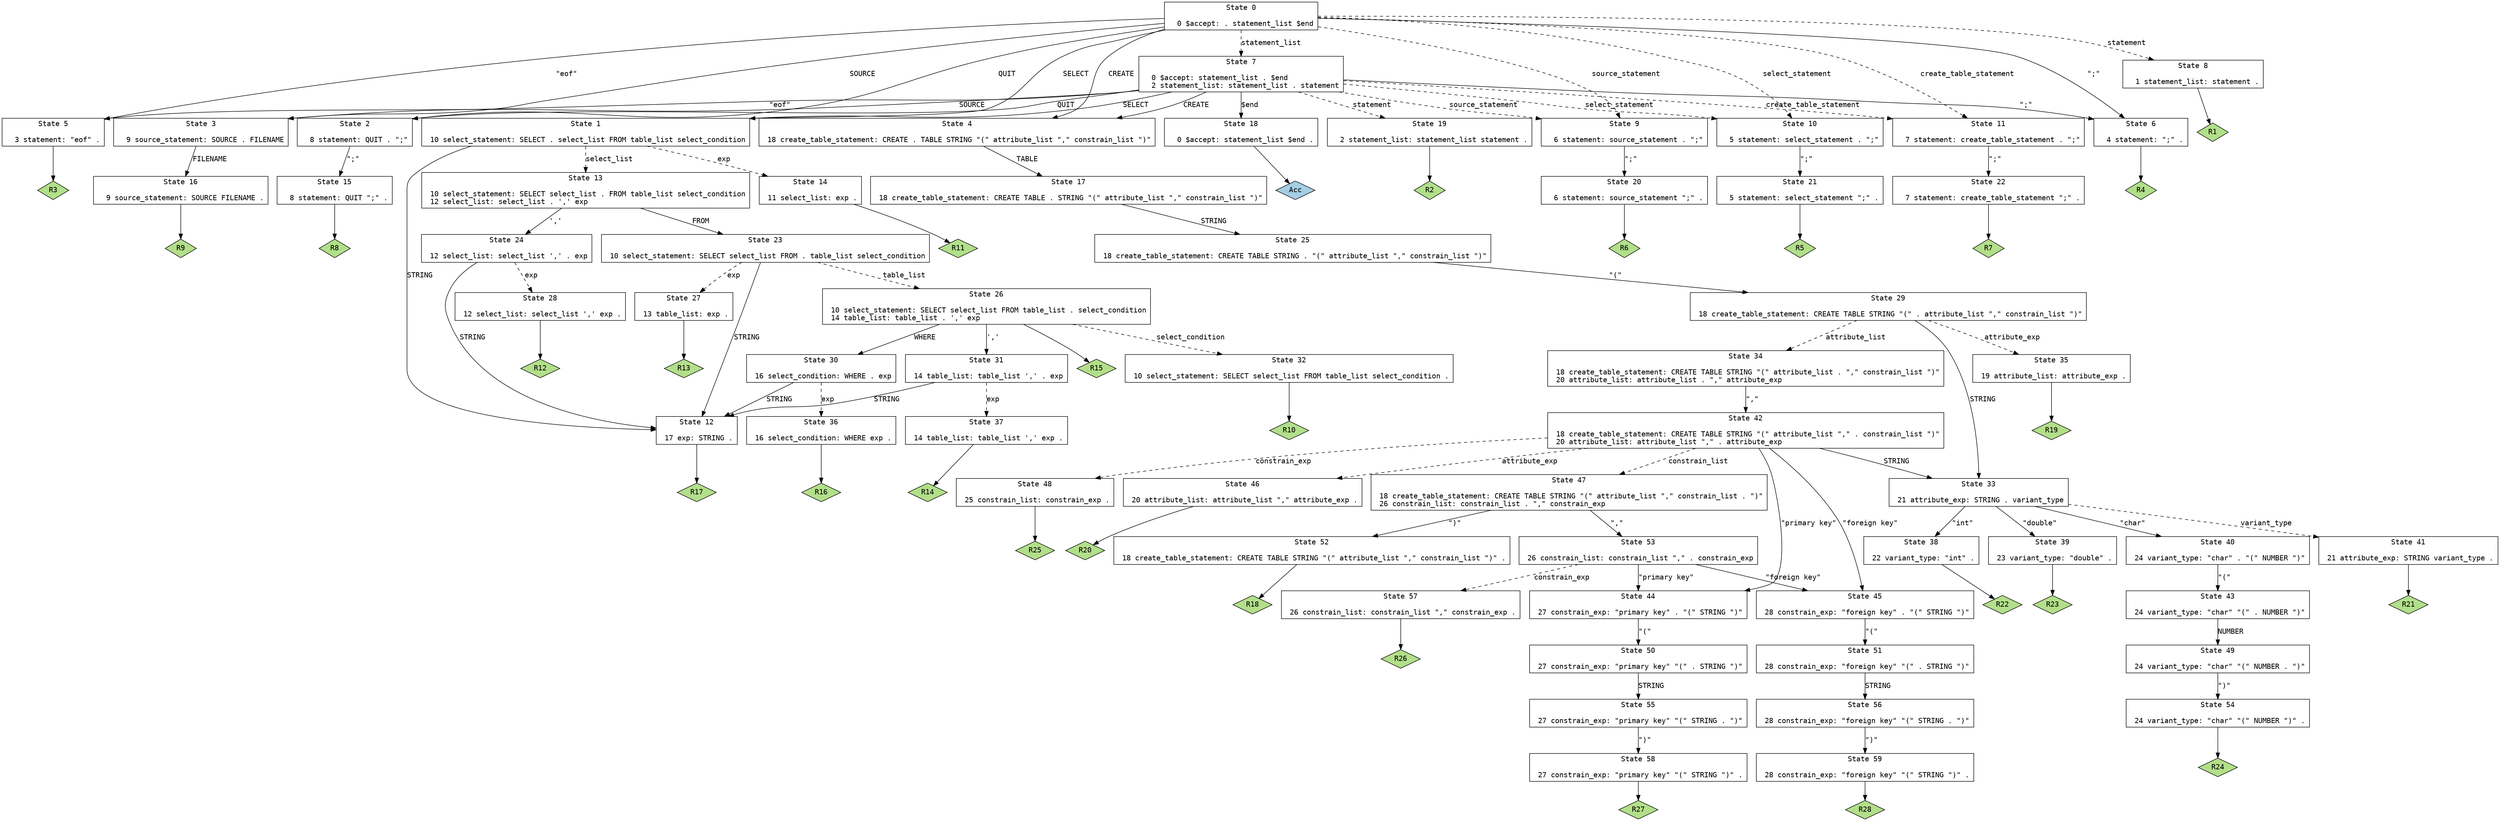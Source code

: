 // Generated by GNU Bison 3.3.2.
// Report bugs to <bug-bison@gnu.org>.
// Home page: <http://www.gnu.org/software/bison/>.

digraph "/Users/chenzhuo/Documents/ZJU/Courses/Grade2b/DBS/DM/compiler/parser.y"
{
  node [fontname = courier, shape = box, colorscheme = paired6]
  edge [fontname = courier]

  0 [label="State 0\n\l  0 $accept: . statement_list $end\l"]
  0 -> 1 [style=solid label="SELECT"]
  0 -> 2 [style=solid label="QUIT"]
  0 -> 3 [style=solid label="SOURCE"]
  0 -> 4 [style=solid label="CREATE"]
  0 -> 5 [style=solid label="\"eof\""]
  0 -> 6 [style=solid label="\";\""]
  0 -> 7 [style=dashed label="statement_list"]
  0 -> 8 [style=dashed label="statement"]
  0 -> 9 [style=dashed label="source_statement"]
  0 -> 10 [style=dashed label="select_statement"]
  0 -> 11 [style=dashed label="create_table_statement"]
  1 [label="State 1\n\l 10 select_statement: SELECT . select_list FROM table_list select_condition\l"]
  1 -> 12 [style=solid label="STRING"]
  1 -> 13 [style=dashed label="select_list"]
  1 -> 14 [style=dashed label="exp"]
  2 [label="State 2\n\l  8 statement: QUIT . \";\"\l"]
  2 -> 15 [style=solid label="\";\""]
  3 [label="State 3\n\l  9 source_statement: SOURCE . FILENAME\l"]
  3 -> 16 [style=solid label="FILENAME"]
  4 [label="State 4\n\l 18 create_table_statement: CREATE . TABLE STRING \"(\" attribute_list \",\" constrain_list \")\"\l"]
  4 -> 17 [style=solid label="TABLE"]
  5 [label="State 5\n\l  3 statement: \"eof\" .\l"]
  5 -> "5R3" [style=solid]
 "5R3" [label="R3", fillcolor=3, shape=diamond, style=filled]
  6 [label="State 6\n\l  4 statement: \";\" .\l"]
  6 -> "6R4" [style=solid]
 "6R4" [label="R4", fillcolor=3, shape=diamond, style=filled]
  7 [label="State 7\n\l  0 $accept: statement_list . $end\l  2 statement_list: statement_list . statement\l"]
  7 -> 18 [style=solid label="$end"]
  7 -> 1 [style=solid label="SELECT"]
  7 -> 2 [style=solid label="QUIT"]
  7 -> 3 [style=solid label="SOURCE"]
  7 -> 4 [style=solid label="CREATE"]
  7 -> 5 [style=solid label="\"eof\""]
  7 -> 6 [style=solid label="\";\""]
  7 -> 19 [style=dashed label="statement"]
  7 -> 9 [style=dashed label="source_statement"]
  7 -> 10 [style=dashed label="select_statement"]
  7 -> 11 [style=dashed label="create_table_statement"]
  8 [label="State 8\n\l  1 statement_list: statement .\l"]
  8 -> "8R1" [style=solid]
 "8R1" [label="R1", fillcolor=3, shape=diamond, style=filled]
  9 [label="State 9\n\l  6 statement: source_statement . \";\"\l"]
  9 -> 20 [style=solid label="\";\""]
  10 [label="State 10\n\l  5 statement: select_statement . \";\"\l"]
  10 -> 21 [style=solid label="\";\""]
  11 [label="State 11\n\l  7 statement: create_table_statement . \";\"\l"]
  11 -> 22 [style=solid label="\";\""]
  12 [label="State 12\n\l 17 exp: STRING .\l"]
  12 -> "12R17" [style=solid]
 "12R17" [label="R17", fillcolor=3, shape=diamond, style=filled]
  13 [label="State 13\n\l 10 select_statement: SELECT select_list . FROM table_list select_condition\l 12 select_list: select_list . ',' exp\l"]
  13 -> 23 [style=solid label="FROM"]
  13 -> 24 [style=solid label="','"]
  14 [label="State 14\n\l 11 select_list: exp .\l"]
  14 -> "14R11" [style=solid]
 "14R11" [label="R11", fillcolor=3, shape=diamond, style=filled]
  15 [label="State 15\n\l  8 statement: QUIT \";\" .\l"]
  15 -> "15R8" [style=solid]
 "15R8" [label="R8", fillcolor=3, shape=diamond, style=filled]
  16 [label="State 16\n\l  9 source_statement: SOURCE FILENAME .\l"]
  16 -> "16R9" [style=solid]
 "16R9" [label="R9", fillcolor=3, shape=diamond, style=filled]
  17 [label="State 17\n\l 18 create_table_statement: CREATE TABLE . STRING \"(\" attribute_list \",\" constrain_list \")\"\l"]
  17 -> 25 [style=solid label="STRING"]
  18 [label="State 18\n\l  0 $accept: statement_list $end .\l"]
  18 -> "18R0" [style=solid]
 "18R0" [label="Acc", fillcolor=1, shape=diamond, style=filled]
  19 [label="State 19\n\l  2 statement_list: statement_list statement .\l"]
  19 -> "19R2" [style=solid]
 "19R2" [label="R2", fillcolor=3, shape=diamond, style=filled]
  20 [label="State 20\n\l  6 statement: source_statement \";\" .\l"]
  20 -> "20R6" [style=solid]
 "20R6" [label="R6", fillcolor=3, shape=diamond, style=filled]
  21 [label="State 21\n\l  5 statement: select_statement \";\" .\l"]
  21 -> "21R5" [style=solid]
 "21R5" [label="R5", fillcolor=3, shape=diamond, style=filled]
  22 [label="State 22\n\l  7 statement: create_table_statement \";\" .\l"]
  22 -> "22R7" [style=solid]
 "22R7" [label="R7", fillcolor=3, shape=diamond, style=filled]
  23 [label="State 23\n\l 10 select_statement: SELECT select_list FROM . table_list select_condition\l"]
  23 -> 12 [style=solid label="STRING"]
  23 -> 26 [style=dashed label="table_list"]
  23 -> 27 [style=dashed label="exp"]
  24 [label="State 24\n\l 12 select_list: select_list ',' . exp\l"]
  24 -> 12 [style=solid label="STRING"]
  24 -> 28 [style=dashed label="exp"]
  25 [label="State 25\n\l 18 create_table_statement: CREATE TABLE STRING . \"(\" attribute_list \",\" constrain_list \")\"\l"]
  25 -> 29 [style=solid label="\"(\""]
  26 [label="State 26\n\l 10 select_statement: SELECT select_list FROM table_list . select_condition\l 14 table_list: table_list . ',' exp\l"]
  26 -> 30 [style=solid label="WHERE"]
  26 -> 31 [style=solid label="','"]
  26 -> 32 [style=dashed label="select_condition"]
  26 -> "26R15" [style=solid]
 "26R15" [label="R15", fillcolor=3, shape=diamond, style=filled]
  27 [label="State 27\n\l 13 table_list: exp .\l"]
  27 -> "27R13" [style=solid]
 "27R13" [label="R13", fillcolor=3, shape=diamond, style=filled]
  28 [label="State 28\n\l 12 select_list: select_list ',' exp .\l"]
  28 -> "28R12" [style=solid]
 "28R12" [label="R12", fillcolor=3, shape=diamond, style=filled]
  29 [label="State 29\n\l 18 create_table_statement: CREATE TABLE STRING \"(\" . attribute_list \",\" constrain_list \")\"\l"]
  29 -> 33 [style=solid label="STRING"]
  29 -> 34 [style=dashed label="attribute_list"]
  29 -> 35 [style=dashed label="attribute_exp"]
  30 [label="State 30\n\l 16 select_condition: WHERE . exp\l"]
  30 -> 12 [style=solid label="STRING"]
  30 -> 36 [style=dashed label="exp"]
  31 [label="State 31\n\l 14 table_list: table_list ',' . exp\l"]
  31 -> 12 [style=solid label="STRING"]
  31 -> 37 [style=dashed label="exp"]
  32 [label="State 32\n\l 10 select_statement: SELECT select_list FROM table_list select_condition .\l"]
  32 -> "32R10" [style=solid]
 "32R10" [label="R10", fillcolor=3, shape=diamond, style=filled]
  33 [label="State 33\n\l 21 attribute_exp: STRING . variant_type\l"]
  33 -> 38 [style=solid label="\"int\""]
  33 -> 39 [style=solid label="\"double\""]
  33 -> 40 [style=solid label="\"char\""]
  33 -> 41 [style=dashed label="variant_type"]
  34 [label="State 34\n\l 18 create_table_statement: CREATE TABLE STRING \"(\" attribute_list . \",\" constrain_list \")\"\l 20 attribute_list: attribute_list . \",\" attribute_exp\l"]
  34 -> 42 [style=solid label="\",\""]
  35 [label="State 35\n\l 19 attribute_list: attribute_exp .\l"]
  35 -> "35R19" [style=solid]
 "35R19" [label="R19", fillcolor=3, shape=diamond, style=filled]
  36 [label="State 36\n\l 16 select_condition: WHERE exp .\l"]
  36 -> "36R16" [style=solid]
 "36R16" [label="R16", fillcolor=3, shape=diamond, style=filled]
  37 [label="State 37\n\l 14 table_list: table_list ',' exp .\l"]
  37 -> "37R14" [style=solid]
 "37R14" [label="R14", fillcolor=3, shape=diamond, style=filled]
  38 [label="State 38\n\l 22 variant_type: \"int\" .\l"]
  38 -> "38R22" [style=solid]
 "38R22" [label="R22", fillcolor=3, shape=diamond, style=filled]
  39 [label="State 39\n\l 23 variant_type: \"double\" .\l"]
  39 -> "39R23" [style=solid]
 "39R23" [label="R23", fillcolor=3, shape=diamond, style=filled]
  40 [label="State 40\n\l 24 variant_type: \"char\" . \"(\" NUMBER \")\"\l"]
  40 -> 43 [style=solid label="\"(\""]
  41 [label="State 41\n\l 21 attribute_exp: STRING variant_type .\l"]
  41 -> "41R21" [style=solid]
 "41R21" [label="R21", fillcolor=3, shape=diamond, style=filled]
  42 [label="State 42\n\l 18 create_table_statement: CREATE TABLE STRING \"(\" attribute_list \",\" . constrain_list \")\"\l 20 attribute_list: attribute_list \",\" . attribute_exp\l"]
  42 -> 44 [style=solid label="\"primary key\""]
  42 -> 45 [style=solid label="\"foreign key\""]
  42 -> 33 [style=solid label="STRING"]
  42 -> 46 [style=dashed label="attribute_exp"]
  42 -> 47 [style=dashed label="constrain_list"]
  42 -> 48 [style=dashed label="constrain_exp"]
  43 [label="State 43\n\l 24 variant_type: \"char\" \"(\" . NUMBER \")\"\l"]
  43 -> 49 [style=solid label="NUMBER"]
  44 [label="State 44\n\l 27 constrain_exp: \"primary key\" . \"(\" STRING \")\"\l"]
  44 -> 50 [style=solid label="\"(\""]
  45 [label="State 45\n\l 28 constrain_exp: \"foreign key\" . \"(\" STRING \")\"\l"]
  45 -> 51 [style=solid label="\"(\""]
  46 [label="State 46\n\l 20 attribute_list: attribute_list \",\" attribute_exp .\l"]
  46 -> "46R20" [style=solid]
 "46R20" [label="R20", fillcolor=3, shape=diamond, style=filled]
  47 [label="State 47\n\l 18 create_table_statement: CREATE TABLE STRING \"(\" attribute_list \",\" constrain_list . \")\"\l 26 constrain_list: constrain_list . \",\" constrain_exp\l"]
  47 -> 52 [style=solid label="\")\""]
  47 -> 53 [style=solid label="\",\""]
  48 [label="State 48\n\l 25 constrain_list: constrain_exp .\l"]
  48 -> "48R25" [style=solid]
 "48R25" [label="R25", fillcolor=3, shape=diamond, style=filled]
  49 [label="State 49\n\l 24 variant_type: \"char\" \"(\" NUMBER . \")\"\l"]
  49 -> 54 [style=solid label="\")\""]
  50 [label="State 50\n\l 27 constrain_exp: \"primary key\" \"(\" . STRING \")\"\l"]
  50 -> 55 [style=solid label="STRING"]
  51 [label="State 51\n\l 28 constrain_exp: \"foreign key\" \"(\" . STRING \")\"\l"]
  51 -> 56 [style=solid label="STRING"]
  52 [label="State 52\n\l 18 create_table_statement: CREATE TABLE STRING \"(\" attribute_list \",\" constrain_list \")\" .\l"]
  52 -> "52R18" [style=solid]
 "52R18" [label="R18", fillcolor=3, shape=diamond, style=filled]
  53 [label="State 53\n\l 26 constrain_list: constrain_list \",\" . constrain_exp\l"]
  53 -> 44 [style=solid label="\"primary key\""]
  53 -> 45 [style=solid label="\"foreign key\""]
  53 -> 57 [style=dashed label="constrain_exp"]
  54 [label="State 54\n\l 24 variant_type: \"char\" \"(\" NUMBER \")\" .\l"]
  54 -> "54R24" [style=solid]
 "54R24" [label="R24", fillcolor=3, shape=diamond, style=filled]
  55 [label="State 55\n\l 27 constrain_exp: \"primary key\" \"(\" STRING . \")\"\l"]
  55 -> 58 [style=solid label="\")\""]
  56 [label="State 56\n\l 28 constrain_exp: \"foreign key\" \"(\" STRING . \")\"\l"]
  56 -> 59 [style=solid label="\")\""]
  57 [label="State 57\n\l 26 constrain_list: constrain_list \",\" constrain_exp .\l"]
  57 -> "57R26" [style=solid]
 "57R26" [label="R26", fillcolor=3, shape=diamond, style=filled]
  58 [label="State 58\n\l 27 constrain_exp: \"primary key\" \"(\" STRING \")\" .\l"]
  58 -> "58R27" [style=solid]
 "58R27" [label="R27", fillcolor=3, shape=diamond, style=filled]
  59 [label="State 59\n\l 28 constrain_exp: \"foreign key\" \"(\" STRING \")\" .\l"]
  59 -> "59R28" [style=solid]
 "59R28" [label="R28", fillcolor=3, shape=diamond, style=filled]
}
